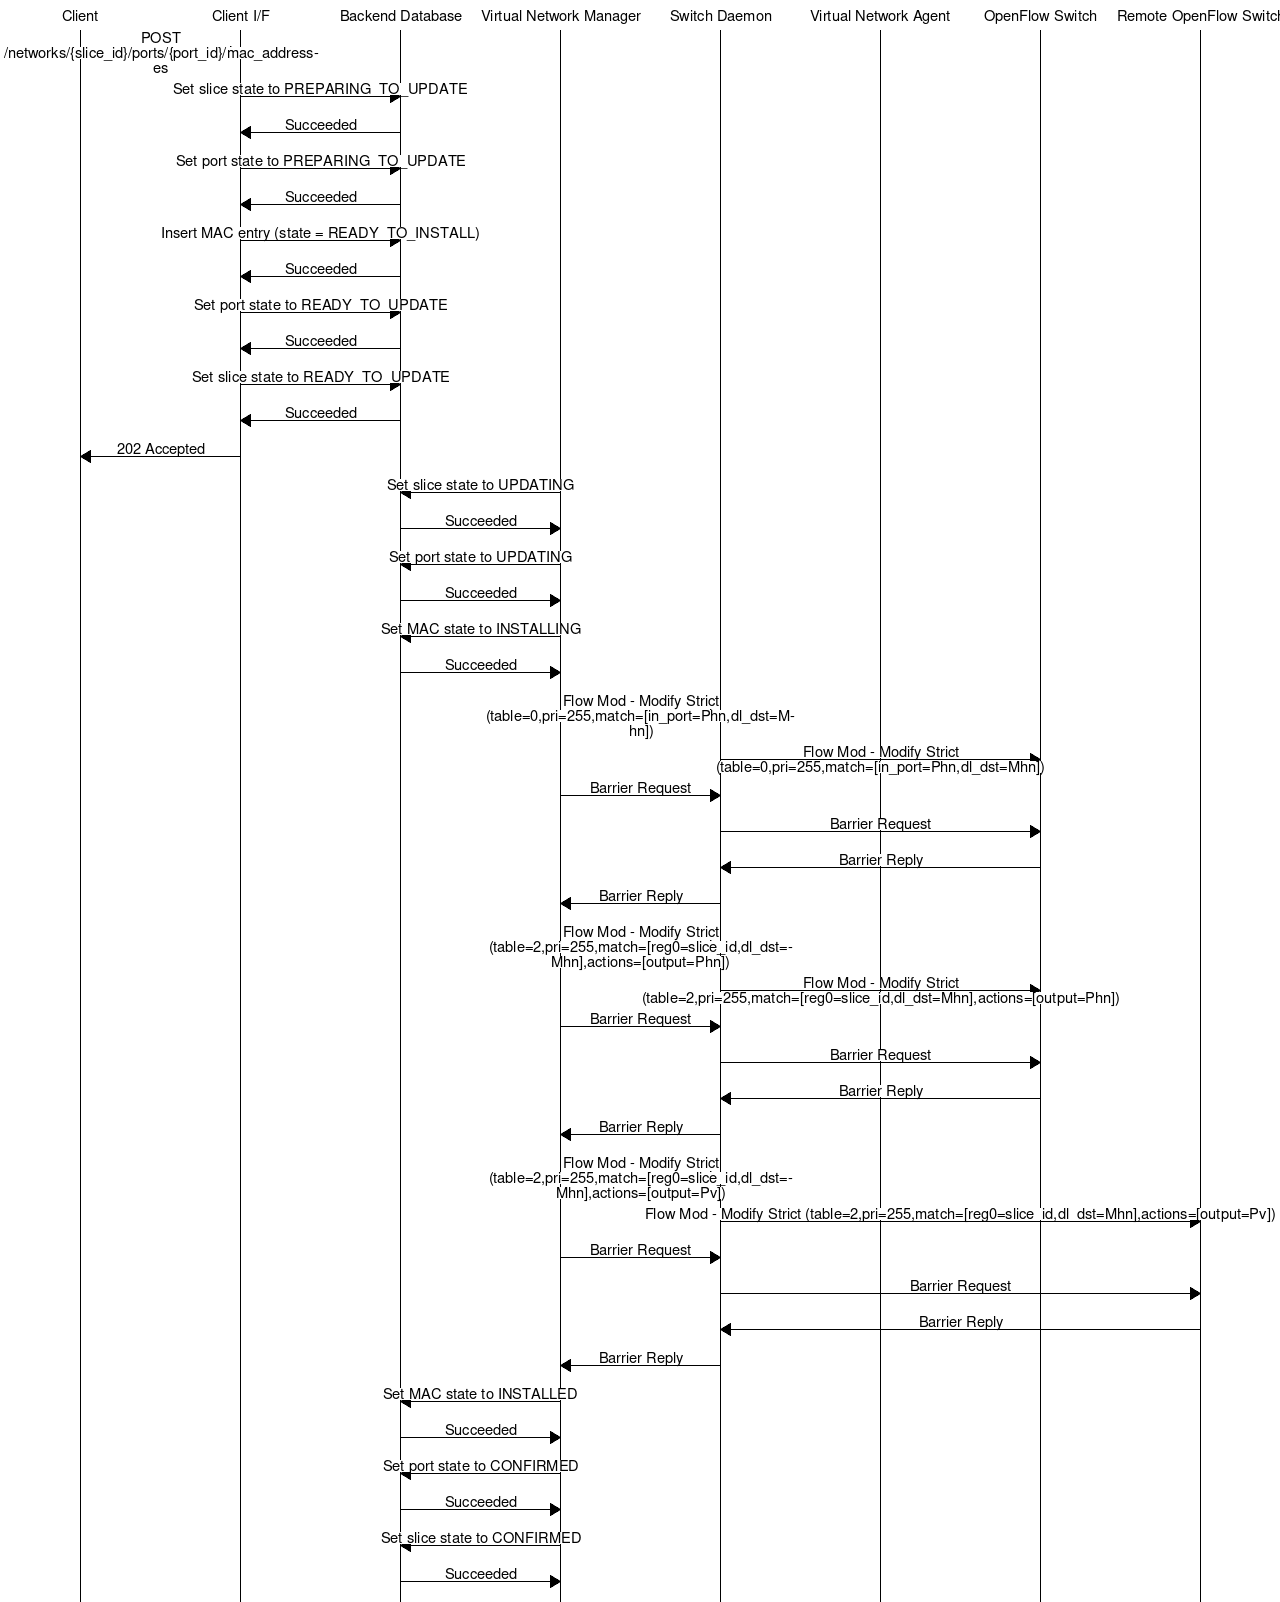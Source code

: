 /*
 * Message sequence diagram for adding a MAC address to a switch port
 *
 * Copyright (C) 2012 NEC Corporation
 */

msc {
  width = "1280", wordwraparcs = "true";

  C [ label = "Client" ],
  CIF [ label = "Client I/F" ],
  DB [ label = "Backend Database" ],
  VNM [ label = "Virtual Network Manager" ],
  SD [ label = "Switch Daemon" ],
  VNA [ label = "Virtual Network Agent" ],
  SW [ label = "OpenFlow Switch" ],
  RSW [ label = "Remote OpenFlow Switch" ];

  C => CIF [ label = "POST /networks/{slice_id}/ports/{port_id}/mac_addresses" ];
  CIF => DB [ label = "Set slice state to PREPARING_TO_UPDATE" ];
  DB => CIF [ label = "Succeeded" ];
  CIF => DB [ label = "Set port state to PREPARING_TO_UPDATE" ];
  DB => CIF [ label = "Succeeded" ];
  CIF => DB [ label = "Insert MAC entry (state = READY_TO_INSTALL)" ];
  DB => CIF [ label = "Succeeded" ];
  CIF => DB [ label = "Set port state to READY_TO_UPDATE" ];
  DB => CIF [ label = "Succeeded" ];
  CIF => DB [ label = "Set slice state to READY_TO_UPDATE" ];
  DB => CIF [ label = "Succeeded" ];
  CIF => C [ label = "202 Accepted" ];

  VNM => DB [ label = "Set slice state to UPDATING" ];
  DB => VNM [ label = "Succeeded" ];
  VNM => DB [ label = "Set port state to UPDATING" ];
  DB => VNM [ label = "Succeeded" ];
  VNM => DB [ label = "Set MAC state to INSTALLING" ];
  DB => VNM [ label = "Succeeded" ];

  VNM => SD [ label = "Flow Mod - Modify Strict (table=0,pri=255,match=[in_port=Phn,dl_dst=Mhn])" ];
  SD => SW [ label = "Flow Mod - Modify Strict (table=0,pri=255,match=[in_port=Phn,dl_dst=Mhn])" ];
  VNM => SD [ label = "Barrier Request" ];
  SD => SW [ label = "Barrier Request" ];
  SW => SD [ label = "Barrier Reply" ];
  SD => VNM [ label = "Barrier Reply" ];

  VNM => SD [ label = "Flow Mod - Modify Strict (table=2,pri=255,match=[reg0=slice_id,dl_dst=Mhn],actions=[output=Phn])" ];
  SD => SW [ label = "Flow Mod - Modify Strict (table=2,pri=255,match=[reg0=slice_id,dl_dst=Mhn],actions=[output=Phn])" ];
  VNM => SD [ label = "Barrier Request" ];
  SD => SW [ label = "Barrier Request" ];
  SW => SD [ label = "Barrier Reply" ];
  SD => VNM [ label = "Barrier Reply" ];

  VNM => SD [ label = "Flow Mod - Modify Strict (table=2,pri=255,match=[reg0=slice_id,dl_dst=Mhn],actions=[output=Pv])" ];
  SD => RSW [ label = "Flow Mod - Modify Strict (table=2,pri=255,match=[reg0=slice_id,dl_dst=Mhn],actions=[output=Pv])" ];
  VNM => SD [ label = "Barrier Request" ];
  SD => RSW [ label = "Barrier Request" ];
  RSW => SD [ label = "Barrier Reply" ];
  SD => VNM [ label = "Barrier Reply" ];

  VNM => DB [ label = "Set MAC state to INSTALLED" ];
  DB => VNM [ label = "Succeeded" ];
  VNM => DB [ label = "Set port state to CONFIRMED" ];
  DB => VNM [ label = "Succeeded" ];
  VNM => DB [ label = "Set slice state to CONFIRMED" ];
  DB => VNM [ label = "Succeeded" ];
}